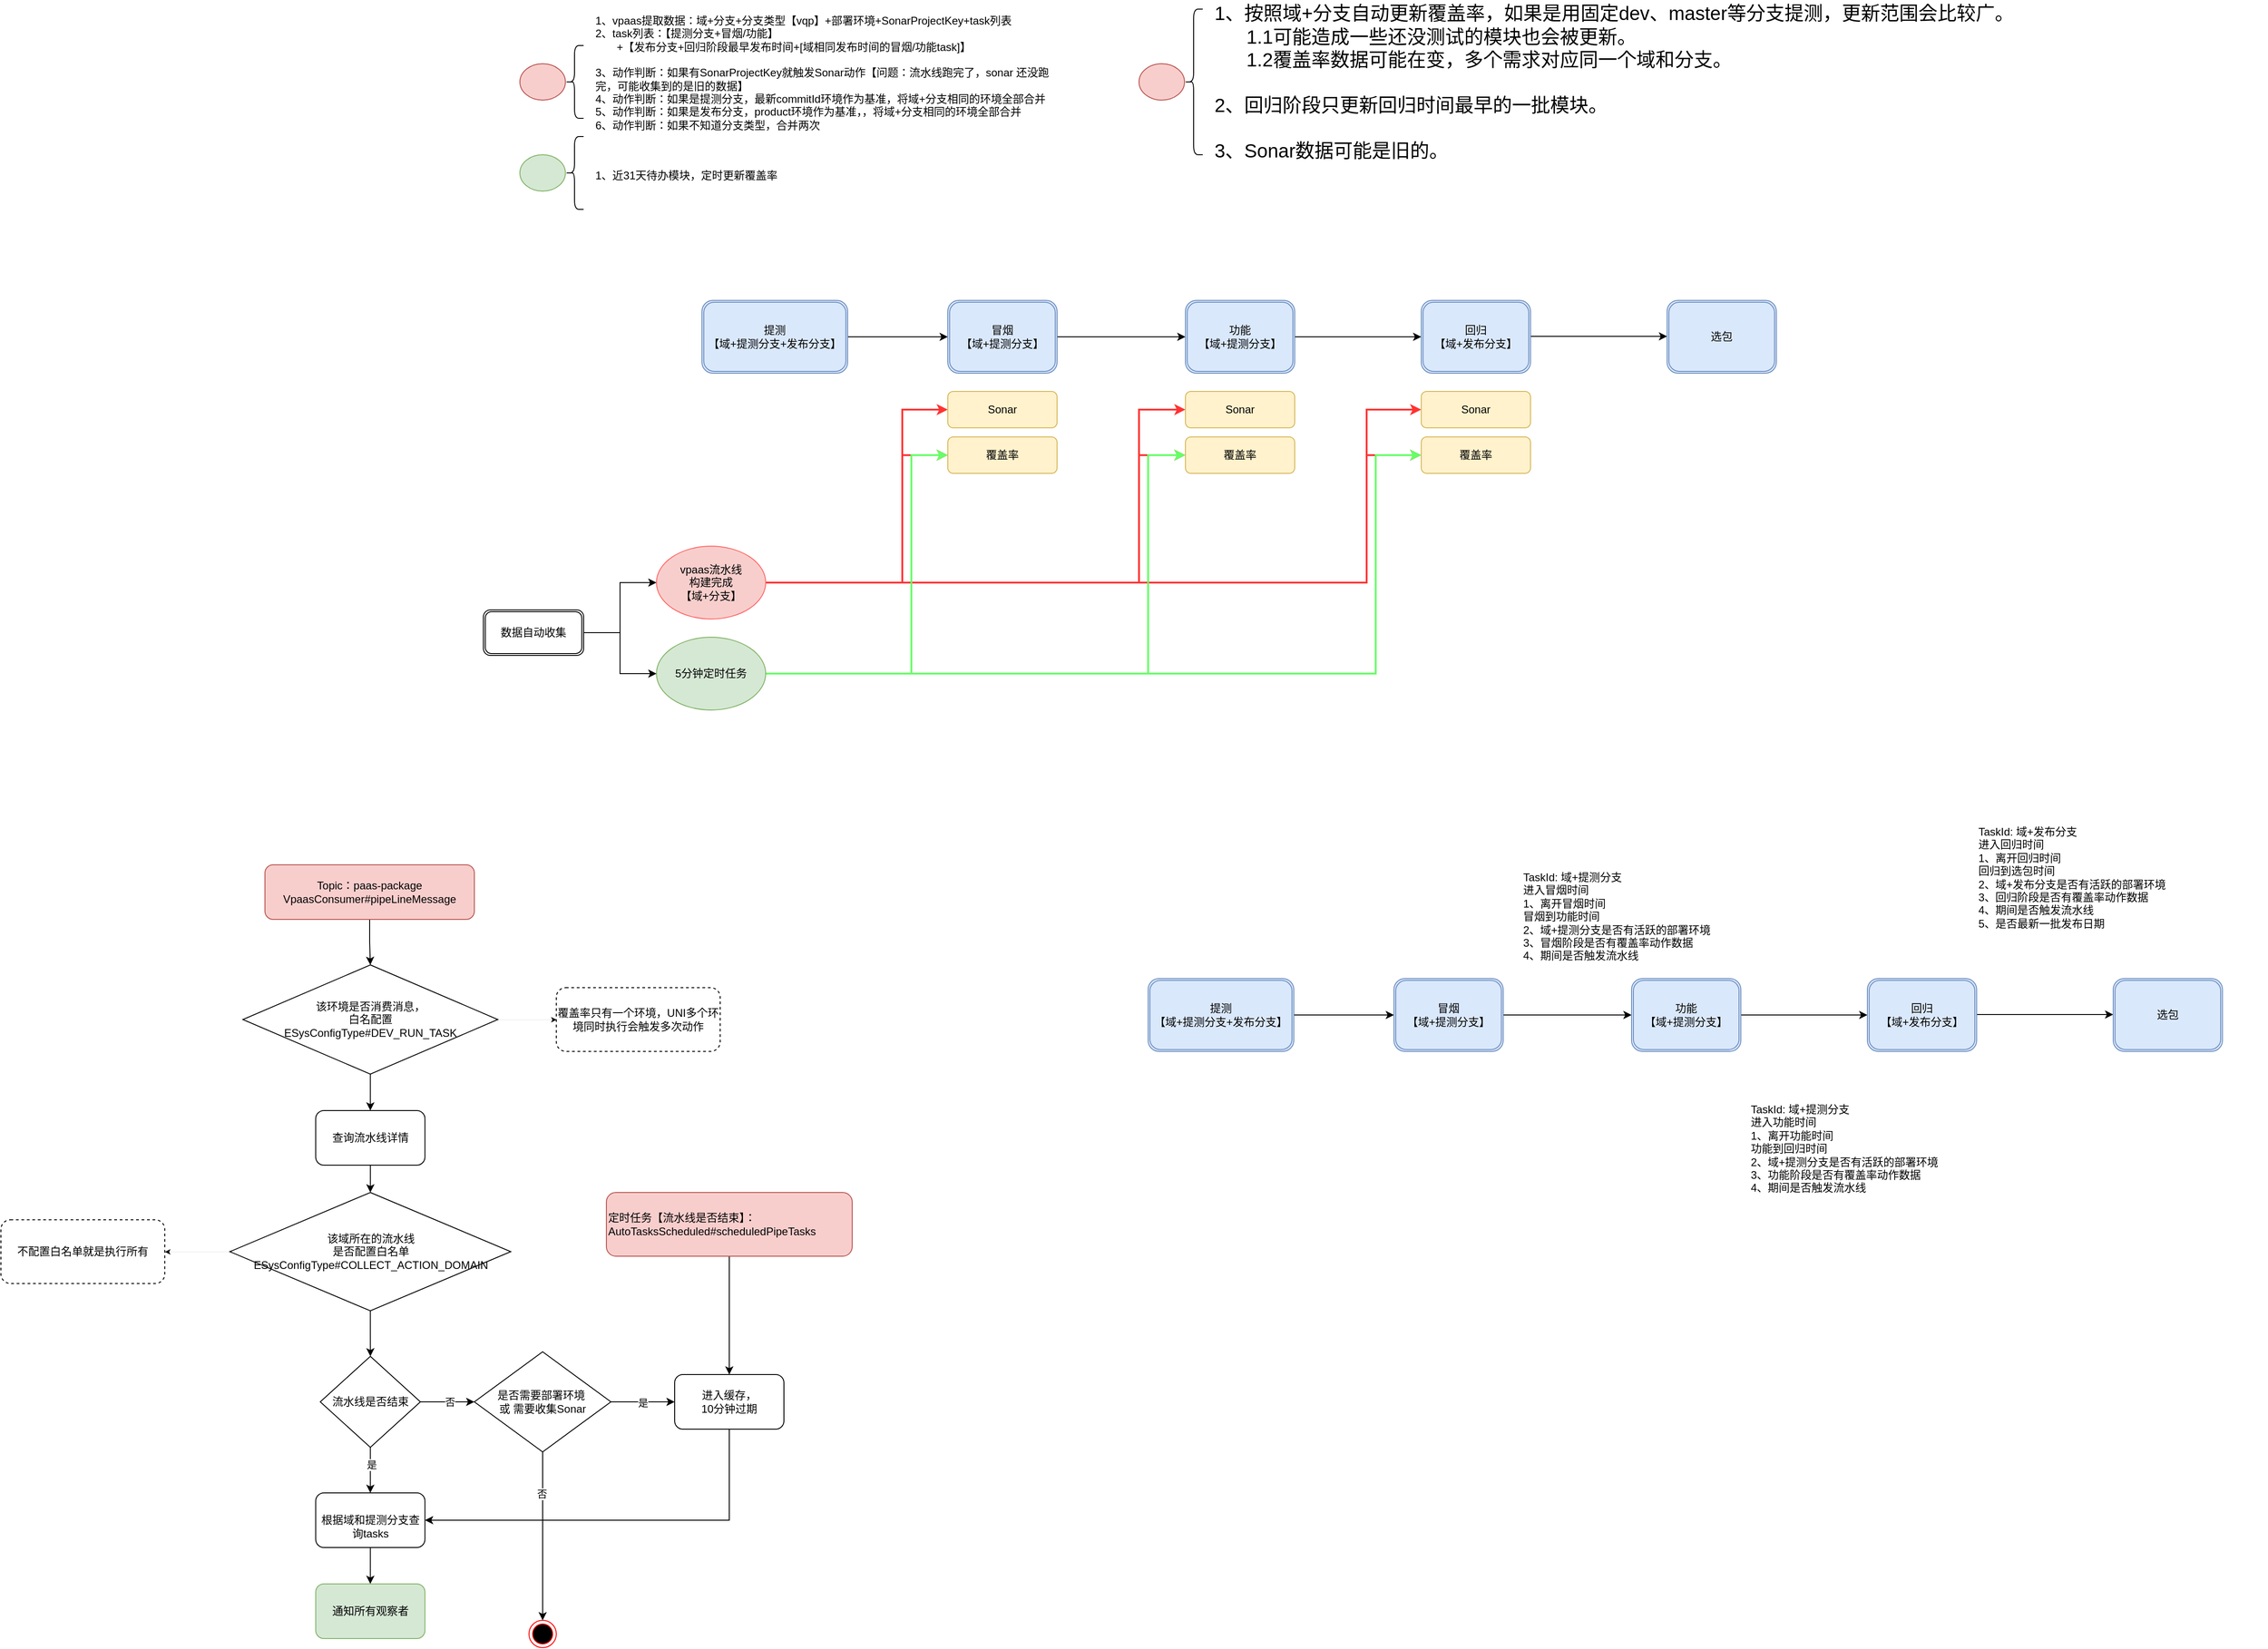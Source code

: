 <mxfile version="24.7.12">
  <diagram name="第 1 页" id="VxHALeBs2BCOJVHT1nt_">
    <mxGraphModel dx="3088" dy="746" grid="1" gridSize="10" guides="1" tooltips="1" connect="1" arrows="1" fold="1" page="1" pageScale="1" pageWidth="1654" pageHeight="1169" math="0" shadow="0">
      <root>
        <mxCell id="0" />
        <mxCell id="1" parent="0" />
        <mxCell id="tMMxIuNE6PGJ_qNbsWa4-6" style="edgeStyle=orthogonalEdgeStyle;rounded=0;orthogonalLoop=1;jettySize=auto;html=1;exitX=1;exitY=0.5;exitDx=0;exitDy=0;entryX=0;entryY=0.5;entryDx=0;entryDy=0;" parent="1" source="tMMxIuNE6PGJ_qNbsWa4-1" target="tMMxIuNE6PGJ_qNbsWa4-2" edge="1">
          <mxGeometry relative="1" as="geometry" />
        </mxCell>
        <mxCell id="tMMxIuNE6PGJ_qNbsWa4-1" value="提测&lt;div&gt;【域+提测分支+发布分支】&lt;/div&gt;" style="shape=ext;double=1;rounded=1;whiteSpace=wrap;html=1;fillColor=#dae8fc;strokeColor=#6c8ebf;" parent="1" vertex="1">
          <mxGeometry x="-440" y="420" width="160" height="80" as="geometry" />
        </mxCell>
        <mxCell id="tMMxIuNE6PGJ_qNbsWa4-7" style="edgeStyle=orthogonalEdgeStyle;rounded=0;orthogonalLoop=1;jettySize=auto;html=1;exitX=1;exitY=0.5;exitDx=0;exitDy=0;entryX=0;entryY=0.5;entryDx=0;entryDy=0;" parent="1" source="tMMxIuNE6PGJ_qNbsWa4-2" target="tMMxIuNE6PGJ_qNbsWa4-3" edge="1">
          <mxGeometry relative="1" as="geometry" />
        </mxCell>
        <mxCell id="tMMxIuNE6PGJ_qNbsWa4-2" value="冒烟&lt;div&gt;【域+提测分支】&lt;/div&gt;" style="shape=ext;double=1;rounded=1;whiteSpace=wrap;html=1;fillColor=#dae8fc;strokeColor=#6c8ebf;" parent="1" vertex="1">
          <mxGeometry x="-170" y="420" width="120" height="80" as="geometry" />
        </mxCell>
        <mxCell id="tMMxIuNE6PGJ_qNbsWa4-8" style="edgeStyle=orthogonalEdgeStyle;rounded=0;orthogonalLoop=1;jettySize=auto;html=1;exitX=1;exitY=0.5;exitDx=0;exitDy=0;entryX=0;entryY=0.5;entryDx=0;entryDy=0;" parent="1" source="tMMxIuNE6PGJ_qNbsWa4-3" target="tMMxIuNE6PGJ_qNbsWa4-4" edge="1">
          <mxGeometry relative="1" as="geometry" />
        </mxCell>
        <mxCell id="tMMxIuNE6PGJ_qNbsWa4-3" value="功能&lt;div&gt;【域+提测分支】&lt;/div&gt;" style="shape=ext;double=1;rounded=1;whiteSpace=wrap;html=1;fillColor=#dae8fc;strokeColor=#6c8ebf;" parent="1" vertex="1">
          <mxGeometry x="91" y="420" width="120" height="80" as="geometry" />
        </mxCell>
        <mxCell id="tMMxIuNE6PGJ_qNbsWa4-9" style="edgeStyle=orthogonalEdgeStyle;rounded=0;orthogonalLoop=1;jettySize=auto;html=1;exitX=1;exitY=0.5;exitDx=0;exitDy=0;entryX=0;entryY=0.5;entryDx=0;entryDy=0;" parent="1" edge="1">
          <mxGeometry relative="1" as="geometry">
            <mxPoint x="470" y="459.5" as="sourcePoint" />
            <mxPoint x="620" y="459.5" as="targetPoint" />
          </mxGeometry>
        </mxCell>
        <mxCell id="tMMxIuNE6PGJ_qNbsWa4-4" value="回归&lt;div&gt;【域+发布分支】&lt;/div&gt;" style="shape=ext;double=1;rounded=1;whiteSpace=wrap;html=1;fillColor=#dae8fc;strokeColor=#6c8ebf;" parent="1" vertex="1">
          <mxGeometry x="350" y="420" width="120" height="80" as="geometry" />
        </mxCell>
        <mxCell id="tMMxIuNE6PGJ_qNbsWa4-5" value="选包" style="shape=ext;double=1;rounded=1;whiteSpace=wrap;html=1;fillColor=#dae8fc;strokeColor=#6c8ebf;" parent="1" vertex="1">
          <mxGeometry x="620" y="420" width="120" height="80" as="geometry" />
        </mxCell>
        <mxCell id="cPDUq427SXMiCiDInlh4-6" style="edgeStyle=orthogonalEdgeStyle;rounded=0;orthogonalLoop=1;jettySize=auto;html=1;entryX=0;entryY=0.5;entryDx=0;entryDy=0;strokeColor=#FF3333;strokeWidth=2;" parent="1" source="tMMxIuNE6PGJ_qNbsWa4-11" target="tMMxIuNE6PGJ_qNbsWa4-25" edge="1">
          <mxGeometry relative="1" as="geometry">
            <Array as="points">
              <mxPoint x="-220" y="730" />
              <mxPoint x="-220" y="540" />
            </Array>
          </mxGeometry>
        </mxCell>
        <mxCell id="cPDUq427SXMiCiDInlh4-8" style="edgeStyle=orthogonalEdgeStyle;rounded=0;orthogonalLoop=1;jettySize=auto;html=1;entryX=0;entryY=0.5;entryDx=0;entryDy=0;strokeColor=#FF3333;strokeWidth=2;" parent="1" source="tMMxIuNE6PGJ_qNbsWa4-11" target="tMMxIuNE6PGJ_qNbsWa4-24" edge="1">
          <mxGeometry relative="1" as="geometry">
            <Array as="points">
              <mxPoint x="-220" y="730" />
              <mxPoint x="-220" y="590" />
            </Array>
          </mxGeometry>
        </mxCell>
        <mxCell id="cPDUq427SXMiCiDInlh4-9" style="edgeStyle=orthogonalEdgeStyle;rounded=0;orthogonalLoop=1;jettySize=auto;html=1;entryX=0;entryY=0.5;entryDx=0;entryDy=0;strokeWidth=2;strokeColor=#FF3333;" parent="1" source="tMMxIuNE6PGJ_qNbsWa4-11" target="cPDUq427SXMiCiDInlh4-2" edge="1">
          <mxGeometry relative="1" as="geometry">
            <mxPoint x="10" y="700" as="targetPoint" />
            <Array as="points">
              <mxPoint x="40" y="730" />
              <mxPoint x="40" y="540" />
            </Array>
          </mxGeometry>
        </mxCell>
        <mxCell id="cPDUq427SXMiCiDInlh4-10" style="edgeStyle=orthogonalEdgeStyle;rounded=0;orthogonalLoop=1;jettySize=auto;html=1;entryX=0;entryY=0.5;entryDx=0;entryDy=0;strokeWidth=2;strokeColor=#FF3333;" parent="1" source="tMMxIuNE6PGJ_qNbsWa4-11" target="cPDUq427SXMiCiDInlh4-1" edge="1">
          <mxGeometry relative="1" as="geometry">
            <Array as="points">
              <mxPoint x="40" y="730" />
              <mxPoint x="40" y="590" />
            </Array>
          </mxGeometry>
        </mxCell>
        <mxCell id="cPDUq427SXMiCiDInlh4-11" style="edgeStyle=orthogonalEdgeStyle;rounded=0;orthogonalLoop=1;jettySize=auto;html=1;entryX=0;entryY=0.5;entryDx=0;entryDy=0;strokeColor=#FF3333;strokeWidth=2;" parent="1" source="tMMxIuNE6PGJ_qNbsWa4-11" target="cPDUq427SXMiCiDInlh4-4" edge="1">
          <mxGeometry relative="1" as="geometry">
            <Array as="points">
              <mxPoint x="290" y="730" />
              <mxPoint x="290" y="540" />
            </Array>
          </mxGeometry>
        </mxCell>
        <mxCell id="cPDUq427SXMiCiDInlh4-12" style="edgeStyle=orthogonalEdgeStyle;rounded=0;orthogonalLoop=1;jettySize=auto;html=1;entryX=0;entryY=0.5;entryDx=0;entryDy=0;strokeColor=#FF3333;strokeWidth=2;" parent="1" source="tMMxIuNE6PGJ_qNbsWa4-11" target="cPDUq427SXMiCiDInlh4-3" edge="1">
          <mxGeometry relative="1" as="geometry">
            <Array as="points">
              <mxPoint x="290" y="730" />
              <mxPoint x="290" y="590" />
            </Array>
          </mxGeometry>
        </mxCell>
        <mxCell id="tMMxIuNE6PGJ_qNbsWa4-11" value="vpaas流水线&lt;div&gt;构建完成&lt;/div&gt;&lt;div&gt;【域+分支】&lt;/div&gt;" style="ellipse;whiteSpace=wrap;html=1;fillColor=#f8cecc;strokeColor=#FF6666;" parent="1" vertex="1">
          <mxGeometry x="-490" y="690" width="120" height="80" as="geometry" />
        </mxCell>
        <mxCell id="tMMxIuNE6PGJ_qNbsWa4-24" value="覆盖率" style="rounded=1;whiteSpace=wrap;html=1;fillColor=#fff2cc;strokeColor=#d6b656;" parent="1" vertex="1">
          <mxGeometry x="-170" y="570" width="120" height="40" as="geometry" />
        </mxCell>
        <mxCell id="tMMxIuNE6PGJ_qNbsWa4-25" value="Sonar" style="rounded=1;whiteSpace=wrap;html=1;fillColor=#fff2cc;strokeColor=#d6b656;" parent="1" vertex="1">
          <mxGeometry x="-170" y="520" width="120" height="40" as="geometry" />
        </mxCell>
        <mxCell id="cPDUq427SXMiCiDInlh4-1" value="覆盖率" style="rounded=1;whiteSpace=wrap;html=1;fillColor=#fff2cc;strokeColor=#d6b656;" parent="1" vertex="1">
          <mxGeometry x="91" y="570" width="120" height="40" as="geometry" />
        </mxCell>
        <mxCell id="cPDUq427SXMiCiDInlh4-2" value="Sonar" style="rounded=1;whiteSpace=wrap;html=1;fillColor=#fff2cc;strokeColor=#d6b656;" parent="1" vertex="1">
          <mxGeometry x="91" y="520" width="120" height="40" as="geometry" />
        </mxCell>
        <mxCell id="cPDUq427SXMiCiDInlh4-3" value="覆盖率" style="rounded=1;whiteSpace=wrap;html=1;fillColor=#fff2cc;strokeColor=#d6b656;" parent="1" vertex="1">
          <mxGeometry x="350" y="570" width="120" height="40" as="geometry" />
        </mxCell>
        <mxCell id="cPDUq427SXMiCiDInlh4-4" value="Sonar" style="rounded=1;whiteSpace=wrap;html=1;fillColor=#fff2cc;strokeColor=#d6b656;" parent="1" vertex="1">
          <mxGeometry x="350" y="520" width="120" height="40" as="geometry" />
        </mxCell>
        <mxCell id="cPDUq427SXMiCiDInlh4-14" style="edgeStyle=orthogonalEdgeStyle;rounded=0;orthogonalLoop=1;jettySize=auto;html=1;entryX=0;entryY=0.5;entryDx=0;entryDy=0;strokeWidth=2;strokeColor=#66FF66;" parent="1" source="cPDUq427SXMiCiDInlh4-13" target="tMMxIuNE6PGJ_qNbsWa4-24" edge="1">
          <mxGeometry relative="1" as="geometry">
            <Array as="points">
              <mxPoint x="-210" y="830" />
              <mxPoint x="-210" y="590" />
            </Array>
          </mxGeometry>
        </mxCell>
        <mxCell id="cPDUq427SXMiCiDInlh4-15" style="edgeStyle=orthogonalEdgeStyle;rounded=0;orthogonalLoop=1;jettySize=auto;html=1;entryX=0;entryY=0.5;entryDx=0;entryDy=0;strokeWidth=2;strokeColor=#66FF66;" parent="1" source="cPDUq427SXMiCiDInlh4-13" target="cPDUq427SXMiCiDInlh4-1" edge="1">
          <mxGeometry relative="1" as="geometry">
            <Array as="points">
              <mxPoint x="50" y="830" />
              <mxPoint x="50" y="590" />
            </Array>
          </mxGeometry>
        </mxCell>
        <mxCell id="cPDUq427SXMiCiDInlh4-16" style="edgeStyle=orthogonalEdgeStyle;rounded=0;orthogonalLoop=1;jettySize=auto;html=1;entryX=0;entryY=0.5;entryDx=0;entryDy=0;strokeColor=#66FF66;strokeWidth=2;" parent="1" source="cPDUq427SXMiCiDInlh4-13" target="cPDUq427SXMiCiDInlh4-3" edge="1">
          <mxGeometry relative="1" as="geometry">
            <Array as="points">
              <mxPoint x="300" y="830" />
              <mxPoint x="300" y="590" />
            </Array>
          </mxGeometry>
        </mxCell>
        <mxCell id="cPDUq427SXMiCiDInlh4-13" value="5分钟定时任务" style="ellipse;whiteSpace=wrap;html=1;fillColor=#d5e8d4;strokeColor=#82b366;" parent="1" vertex="1">
          <mxGeometry x="-490" y="790" width="120" height="80" as="geometry" />
        </mxCell>
        <mxCell id="cPDUq427SXMiCiDInlh4-18" style="edgeStyle=orthogonalEdgeStyle;rounded=0;orthogonalLoop=1;jettySize=auto;html=1;entryX=0;entryY=0.5;entryDx=0;entryDy=0;" parent="1" source="cPDUq427SXMiCiDInlh4-17" target="tMMxIuNE6PGJ_qNbsWa4-11" edge="1">
          <mxGeometry relative="1" as="geometry" />
        </mxCell>
        <mxCell id="cPDUq427SXMiCiDInlh4-19" style="edgeStyle=orthogonalEdgeStyle;rounded=0;orthogonalLoop=1;jettySize=auto;html=1;entryX=0;entryY=0.5;entryDx=0;entryDy=0;" parent="1" source="cPDUq427SXMiCiDInlh4-17" target="cPDUq427SXMiCiDInlh4-13" edge="1">
          <mxGeometry relative="1" as="geometry" />
        </mxCell>
        <mxCell id="cPDUq427SXMiCiDInlh4-17" value="数据自动收集" style="shape=ext;double=1;rounded=1;whiteSpace=wrap;html=1;" parent="1" vertex="1">
          <mxGeometry x="-680" y="760" width="110" height="50" as="geometry" />
        </mxCell>
        <mxCell id="cPDUq427SXMiCiDInlh4-20" value="" style="ellipse;whiteSpace=wrap;html=1;fillColor=#f8cecc;strokeColor=#b85450;" parent="1" vertex="1">
          <mxGeometry x="-640" y="160" width="50" height="40" as="geometry" />
        </mxCell>
        <mxCell id="cPDUq427SXMiCiDInlh4-21" value="" style="shape=curlyBracket;whiteSpace=wrap;html=1;rounded=1;labelPosition=left;verticalLabelPosition=middle;align=right;verticalAlign=middle;" parent="1" vertex="1">
          <mxGeometry x="-590" y="140" width="20" height="80" as="geometry" />
        </mxCell>
        <mxCell id="cPDUq427SXMiCiDInlh4-22" value="1、vpaas提取数据：域+分支+分支类型【vqp】+部署环境+SonarProjectKey+task列表&lt;div&gt;2、task列表：【提测分支+冒烟/功能】&lt;/div&gt;&lt;div&gt;&amp;nbsp; &amp;nbsp; &amp;nbsp; &amp;nbsp;+【发布分支+回归阶段最早发布时间+[域相同发布时间的冒烟/功能task]】&lt;/div&gt;&lt;div&gt;&lt;br&gt;&lt;/div&gt;&lt;div&gt;3、动作判断：如果有SonarProjectKey就触发Sonar动作【问题：流水线跑完了，sonar 还没跑完，可能收集到的是旧的数据】&lt;/div&gt;&lt;div&gt;4、动作判断：如果是提测分支，最新commitId环境作为基准，将域+分支相同的环境全部合并&lt;/div&gt;&lt;div&gt;5、动作判断：如果是发布分支，product环境作为基准，&lt;span style=&quot;background-color: initial;&quot;&gt;，将域+分支相同的环境全部合并&lt;/span&gt;&lt;/div&gt;&lt;div&gt;&lt;span style=&quot;background-color: initial;&quot;&gt;6、动作判断：如果不知道分支类型，合并两次&lt;/span&gt;&lt;/div&gt;" style="text;html=1;align=left;verticalAlign=middle;whiteSpace=wrap;rounded=0;" parent="1" vertex="1">
          <mxGeometry x="-559" y="110" width="519" height="120" as="geometry" />
        </mxCell>
        <mxCell id="cPDUq427SXMiCiDInlh4-23" value="" style="ellipse;whiteSpace=wrap;html=1;fillColor=#d5e8d4;strokeColor=#82b366;" parent="1" vertex="1">
          <mxGeometry x="-640" y="260" width="50" height="40" as="geometry" />
        </mxCell>
        <mxCell id="cPDUq427SXMiCiDInlh4-24" value="" style="shape=curlyBracket;whiteSpace=wrap;html=1;rounded=1;labelPosition=left;verticalLabelPosition=middle;align=right;verticalAlign=middle;" parent="1" vertex="1">
          <mxGeometry x="-590" y="240" width="20" height="80" as="geometry" />
        </mxCell>
        <mxCell id="cPDUq427SXMiCiDInlh4-25" value="&lt;br&gt;&lt;div&gt;1、近31天待办模块，定时更新覆盖率&lt;/div&gt;" style="text;html=1;align=left;verticalAlign=middle;whiteSpace=wrap;rounded=0;" parent="1" vertex="1">
          <mxGeometry x="-559" y="240" width="479" height="70" as="geometry" />
        </mxCell>
        <mxCell id="cPDUq427SXMiCiDInlh4-26" value="" style="ellipse;whiteSpace=wrap;html=1;fillColor=#f8cecc;strokeColor=#b85450;" parent="1" vertex="1">
          <mxGeometry x="40" y="160" width="50" height="40" as="geometry" />
        </mxCell>
        <mxCell id="cPDUq427SXMiCiDInlh4-27" value="" style="shape=curlyBracket;whiteSpace=wrap;html=1;rounded=1;labelPosition=left;verticalLabelPosition=middle;align=right;verticalAlign=middle;" parent="1" vertex="1">
          <mxGeometry x="90" y="100" width="20" height="160" as="geometry" />
        </mxCell>
        <mxCell id="cPDUq427SXMiCiDInlh4-28" value="&lt;font style=&quot;font-size: 21px;&quot;&gt;1、按照域+分支自动更新覆盖率，如果是用固定dev、master等分支提测，更新范围会比较广。&lt;/font&gt;&lt;div style=&quot;font-size: 21px;&quot;&gt;&lt;font style=&quot;font-size: 21px;&quot;&gt;&amp;nbsp; &amp;nbsp; &amp;nbsp; 1.1可能造成一些还没测试的模块也会被更新。&lt;/font&gt;&lt;/div&gt;&lt;div style=&quot;font-size: 21px;&quot;&gt;&lt;font style=&quot;font-size: 21px;&quot;&gt;&amp;nbsp; &amp;nbsp; &amp;nbsp; 1.2覆盖率数据可能在变，多个需求对应同一个域和分支。&lt;br&gt;&lt;/font&gt;&lt;div&gt;&lt;font style=&quot;font-size: 21px;&quot;&gt;&lt;br&gt;&lt;/font&gt;&lt;/div&gt;&lt;div&gt;&lt;font style=&quot;font-size: 21px;&quot;&gt;2、回归阶段只更新回归时间最早的一批模块。&lt;/font&gt;&lt;/div&gt;&lt;div&gt;&lt;font style=&quot;font-size: 21px;&quot;&gt;&lt;br&gt;&lt;/font&gt;&lt;/div&gt;&lt;/div&gt;&lt;div style=&quot;font-size: 21px;&quot;&gt;&lt;font style=&quot;font-size: 21px;&quot;&gt;3、Sonar数据可能是旧的。&lt;/font&gt;&lt;/div&gt;" style="text;html=1;align=left;verticalAlign=middle;whiteSpace=wrap;rounded=0;" parent="1" vertex="1">
          <mxGeometry x="121" y="90" width="889" height="180" as="geometry" />
        </mxCell>
        <mxCell id="-n-mYaJxRUFdaAe6cYOS-5" style="edgeStyle=orthogonalEdgeStyle;rounded=0;orthogonalLoop=1;jettySize=auto;html=1;entryX=0.5;entryY=0;entryDx=0;entryDy=0;" edge="1" parent="1" source="-n-mYaJxRUFdaAe6cYOS-1" target="-n-mYaJxRUFdaAe6cYOS-2">
          <mxGeometry relative="1" as="geometry" />
        </mxCell>
        <mxCell id="-n-mYaJxRUFdaAe6cYOS-1" value="&lt;div&gt;Topic：paas-package&lt;/div&gt;VpaasConsumer#pipeLineMessage" style="rounded=1;whiteSpace=wrap;html=1;fillColor=#f8cecc;strokeColor=#b85450;" vertex="1" parent="1">
          <mxGeometry x="-920" y="1040" width="230" height="60" as="geometry" />
        </mxCell>
        <mxCell id="-n-mYaJxRUFdaAe6cYOS-6" style="edgeStyle=orthogonalEdgeStyle;rounded=0;orthogonalLoop=1;jettySize=auto;html=1;" edge="1" parent="1" source="-n-mYaJxRUFdaAe6cYOS-2" target="-n-mYaJxRUFdaAe6cYOS-4">
          <mxGeometry relative="1" as="geometry" />
        </mxCell>
        <mxCell id="-n-mYaJxRUFdaAe6cYOS-35" style="edgeStyle=orthogonalEdgeStyle;rounded=0;orthogonalLoop=1;jettySize=auto;html=1;entryX=0;entryY=0.5;entryDx=0;entryDy=0;strokeWidth=0;" edge="1" parent="1" source="-n-mYaJxRUFdaAe6cYOS-2" target="-n-mYaJxRUFdaAe6cYOS-34">
          <mxGeometry relative="1" as="geometry" />
        </mxCell>
        <mxCell id="-n-mYaJxRUFdaAe6cYOS-2" value="该环境是否消费消息，&lt;div&gt;白名配置&lt;/div&gt;&lt;div&gt;&lt;span style=&quot;background-color: initial;&quot;&gt;ESysConfigType#DEV_RUN_TASK&lt;/span&gt;&lt;/div&gt;" style="rhombus;whiteSpace=wrap;html=1;" vertex="1" parent="1">
          <mxGeometry x="-944.25" y="1150" width="280" height="120" as="geometry" />
        </mxCell>
        <mxCell id="-n-mYaJxRUFdaAe6cYOS-12" style="edgeStyle=orthogonalEdgeStyle;rounded=0;orthogonalLoop=1;jettySize=auto;html=1;" edge="1" parent="1" source="-n-mYaJxRUFdaAe6cYOS-3" target="-n-mYaJxRUFdaAe6cYOS-8">
          <mxGeometry relative="1" as="geometry" />
        </mxCell>
        <mxCell id="-n-mYaJxRUFdaAe6cYOS-37" style="edgeStyle=orthogonalEdgeStyle;rounded=0;orthogonalLoop=1;jettySize=auto;html=1;entryX=1;entryY=0.5;entryDx=0;entryDy=0;strokeWidth=0;" edge="1" parent="1" source="-n-mYaJxRUFdaAe6cYOS-3" target="-n-mYaJxRUFdaAe6cYOS-36">
          <mxGeometry relative="1" as="geometry" />
        </mxCell>
        <mxCell id="-n-mYaJxRUFdaAe6cYOS-3" value="该域所在的流水线&lt;div&gt;是否配置白名单&lt;/div&gt;&lt;div&gt;&lt;span style=&quot;background-color: initial;&quot;&gt;ESysConfigType#COLLECT_ACTION_DOMAIN&lt;/span&gt;&lt;br&gt;&lt;/div&gt;" style="rhombus;whiteSpace=wrap;html=1;" vertex="1" parent="1">
          <mxGeometry x="-958.5" y="1400" width="308.5" height="130" as="geometry" />
        </mxCell>
        <mxCell id="-n-mYaJxRUFdaAe6cYOS-7" style="edgeStyle=orthogonalEdgeStyle;rounded=0;orthogonalLoop=1;jettySize=auto;html=1;entryX=0.5;entryY=0;entryDx=0;entryDy=0;" edge="1" parent="1" source="-n-mYaJxRUFdaAe6cYOS-4" target="-n-mYaJxRUFdaAe6cYOS-3">
          <mxGeometry relative="1" as="geometry" />
        </mxCell>
        <mxCell id="-n-mYaJxRUFdaAe6cYOS-4" value="&lt;div&gt;查询流水线详情&lt;/div&gt;" style="rounded=1;whiteSpace=wrap;html=1;" vertex="1" parent="1">
          <mxGeometry x="-864.25" y="1310" width="120" height="60" as="geometry" />
        </mxCell>
        <mxCell id="-n-mYaJxRUFdaAe6cYOS-21" style="edgeStyle=orthogonalEdgeStyle;rounded=0;orthogonalLoop=1;jettySize=auto;html=1;entryX=0;entryY=0.5;entryDx=0;entryDy=0;" edge="1" parent="1" source="-n-mYaJxRUFdaAe6cYOS-8" target="-n-mYaJxRUFdaAe6cYOS-9">
          <mxGeometry relative="1" as="geometry" />
        </mxCell>
        <mxCell id="-n-mYaJxRUFdaAe6cYOS-22" value="否" style="edgeLabel;html=1;align=center;verticalAlign=middle;resizable=0;points=[];" vertex="1" connectable="0" parent="-n-mYaJxRUFdaAe6cYOS-21">
          <mxGeometry x="0.055" relative="1" as="geometry">
            <mxPoint as="offset" />
          </mxGeometry>
        </mxCell>
        <mxCell id="-n-mYaJxRUFdaAe6cYOS-23" style="edgeStyle=orthogonalEdgeStyle;rounded=0;orthogonalLoop=1;jettySize=auto;html=1;entryX=0.5;entryY=0;entryDx=0;entryDy=0;" edge="1" parent="1" source="-n-mYaJxRUFdaAe6cYOS-8" target="-n-mYaJxRUFdaAe6cYOS-10">
          <mxGeometry relative="1" as="geometry" />
        </mxCell>
        <mxCell id="-n-mYaJxRUFdaAe6cYOS-24" value="是" style="edgeLabel;html=1;align=center;verticalAlign=middle;resizable=0;points=[];" vertex="1" connectable="0" parent="-n-mYaJxRUFdaAe6cYOS-23">
          <mxGeometry x="-0.261" y="1" relative="1" as="geometry">
            <mxPoint as="offset" />
          </mxGeometry>
        </mxCell>
        <mxCell id="-n-mYaJxRUFdaAe6cYOS-8" value="流水线是否结束" style="rhombus;whiteSpace=wrap;html=1;" vertex="1" parent="1">
          <mxGeometry x="-859.25" y="1580" width="110" height="100" as="geometry" />
        </mxCell>
        <mxCell id="-n-mYaJxRUFdaAe6cYOS-25" style="edgeStyle=orthogonalEdgeStyle;rounded=0;orthogonalLoop=1;jettySize=auto;html=1;" edge="1" parent="1" source="-n-mYaJxRUFdaAe6cYOS-9" target="-n-mYaJxRUFdaAe6cYOS-17">
          <mxGeometry relative="1" as="geometry" />
        </mxCell>
        <mxCell id="-n-mYaJxRUFdaAe6cYOS-26" value="否" style="edgeLabel;html=1;align=center;verticalAlign=middle;resizable=0;points=[];" vertex="1" connectable="0" parent="-n-mYaJxRUFdaAe6cYOS-25">
          <mxGeometry x="-0.507" y="-1" relative="1" as="geometry">
            <mxPoint as="offset" />
          </mxGeometry>
        </mxCell>
        <mxCell id="-n-mYaJxRUFdaAe6cYOS-28" style="edgeStyle=orthogonalEdgeStyle;rounded=0;orthogonalLoop=1;jettySize=auto;html=1;entryX=0;entryY=0.5;entryDx=0;entryDy=0;" edge="1" parent="1" source="-n-mYaJxRUFdaAe6cYOS-9" target="-n-mYaJxRUFdaAe6cYOS-27">
          <mxGeometry relative="1" as="geometry" />
        </mxCell>
        <mxCell id="-n-mYaJxRUFdaAe6cYOS-29" value="是" style="edgeLabel;html=1;align=center;verticalAlign=middle;resizable=0;points=[];" vertex="1" connectable="0" parent="-n-mYaJxRUFdaAe6cYOS-28">
          <mxGeometry y="-1" relative="1" as="geometry">
            <mxPoint as="offset" />
          </mxGeometry>
        </mxCell>
        <mxCell id="-n-mYaJxRUFdaAe6cYOS-9" value="是否需要部署环境&amp;nbsp;&lt;div&gt;或 需要收集Sonar&lt;/div&gt;" style="rhombus;whiteSpace=wrap;html=1;" vertex="1" parent="1">
          <mxGeometry x="-690" y="1575" width="150" height="110" as="geometry" />
        </mxCell>
        <mxCell id="-n-mYaJxRUFdaAe6cYOS-15" style="edgeStyle=orthogonalEdgeStyle;rounded=0;orthogonalLoop=1;jettySize=auto;html=1;entryX=0.5;entryY=0;entryDx=0;entryDy=0;" edge="1" parent="1" source="-n-mYaJxRUFdaAe6cYOS-10" target="-n-mYaJxRUFdaAe6cYOS-11">
          <mxGeometry relative="1" as="geometry" />
        </mxCell>
        <mxCell id="-n-mYaJxRUFdaAe6cYOS-10" value="&lt;br&gt;&lt;div&gt;根据域和提测分支查询tasks&lt;/div&gt;" style="rounded=1;whiteSpace=wrap;html=1;" vertex="1" parent="1">
          <mxGeometry x="-864.25" y="1730" width="120" height="60" as="geometry" />
        </mxCell>
        <mxCell id="-n-mYaJxRUFdaAe6cYOS-11" value="通知所有观察者" style="rounded=1;whiteSpace=wrap;html=1;fillColor=#d5e8d4;strokeColor=#82b366;" vertex="1" parent="1">
          <mxGeometry x="-864.25" y="1830" width="120" height="60" as="geometry" />
        </mxCell>
        <mxCell id="-n-mYaJxRUFdaAe6cYOS-17" value="" style="ellipse;html=1;shape=endState;fillColor=#000000;strokeColor=#ff0000;" vertex="1" parent="1">
          <mxGeometry x="-630" y="1870" width="30" height="30" as="geometry" />
        </mxCell>
        <mxCell id="-n-mYaJxRUFdaAe6cYOS-33" style="edgeStyle=orthogonalEdgeStyle;rounded=0;orthogonalLoop=1;jettySize=auto;html=1;entryX=1;entryY=0.5;entryDx=0;entryDy=0;" edge="1" parent="1" source="-n-mYaJxRUFdaAe6cYOS-27" target="-n-mYaJxRUFdaAe6cYOS-10">
          <mxGeometry relative="1" as="geometry">
            <Array as="points">
              <mxPoint x="-410" y="1760" />
            </Array>
          </mxGeometry>
        </mxCell>
        <mxCell id="-n-mYaJxRUFdaAe6cYOS-27" value="进入缓存，&lt;div&gt;10分钟过期&lt;/div&gt;" style="rounded=1;whiteSpace=wrap;html=1;" vertex="1" parent="1">
          <mxGeometry x="-470" y="1600" width="120" height="60" as="geometry" />
        </mxCell>
        <mxCell id="-n-mYaJxRUFdaAe6cYOS-32" style="edgeStyle=orthogonalEdgeStyle;rounded=0;orthogonalLoop=1;jettySize=auto;html=1;entryX=0.5;entryY=0;entryDx=0;entryDy=0;" edge="1" parent="1" source="-n-mYaJxRUFdaAe6cYOS-31" target="-n-mYaJxRUFdaAe6cYOS-27">
          <mxGeometry relative="1" as="geometry" />
        </mxCell>
        <mxCell id="-n-mYaJxRUFdaAe6cYOS-31" value="定时任务【流水线是否结束】：&lt;div&gt;AutoTasksScheduled#scheduledPipeTasks&lt;/div&gt;" style="rounded=1;whiteSpace=wrap;html=1;align=left;fillColor=#f8cecc;strokeColor=#b85450;" vertex="1" parent="1">
          <mxGeometry x="-545" y="1400" width="270" height="70" as="geometry" />
        </mxCell>
        <mxCell id="-n-mYaJxRUFdaAe6cYOS-34" value="覆盖率只有一个环境，UNI多个环境同时执行会触发多次动作" style="rounded=1;whiteSpace=wrap;html=1;dashed=1;" vertex="1" parent="1">
          <mxGeometry x="-600" y="1175" width="180" height="70" as="geometry" />
        </mxCell>
        <mxCell id="-n-mYaJxRUFdaAe6cYOS-36" value="不配置白名单就是执行所有" style="rounded=1;whiteSpace=wrap;html=1;dashed=1;" vertex="1" parent="1">
          <mxGeometry x="-1210" y="1430" width="180" height="70" as="geometry" />
        </mxCell>
        <mxCell id="-n-mYaJxRUFdaAe6cYOS-38" style="edgeStyle=orthogonalEdgeStyle;rounded=0;orthogonalLoop=1;jettySize=auto;html=1;exitX=1;exitY=0.5;exitDx=0;exitDy=0;entryX=0;entryY=0.5;entryDx=0;entryDy=0;" edge="1" parent="1" source="-n-mYaJxRUFdaAe6cYOS-39" target="-n-mYaJxRUFdaAe6cYOS-41">
          <mxGeometry relative="1" as="geometry" />
        </mxCell>
        <mxCell id="-n-mYaJxRUFdaAe6cYOS-39" value="提测&lt;div&gt;【域+提测分支+发布分支】&lt;/div&gt;" style="shape=ext;double=1;rounded=1;whiteSpace=wrap;html=1;fillColor=#dae8fc;strokeColor=#6c8ebf;" vertex="1" parent="1">
          <mxGeometry x="50" y="1165" width="160" height="80" as="geometry" />
        </mxCell>
        <mxCell id="-n-mYaJxRUFdaAe6cYOS-40" style="edgeStyle=orthogonalEdgeStyle;rounded=0;orthogonalLoop=1;jettySize=auto;html=1;exitX=1;exitY=0.5;exitDx=0;exitDy=0;entryX=0;entryY=0.5;entryDx=0;entryDy=0;" edge="1" parent="1" source="-n-mYaJxRUFdaAe6cYOS-41" target="-n-mYaJxRUFdaAe6cYOS-43">
          <mxGeometry relative="1" as="geometry" />
        </mxCell>
        <mxCell id="-n-mYaJxRUFdaAe6cYOS-41" value="冒烟&lt;div&gt;【域+提测分支】&lt;/div&gt;" style="shape=ext;double=1;rounded=1;whiteSpace=wrap;html=1;fillColor=#dae8fc;strokeColor=#6c8ebf;" vertex="1" parent="1">
          <mxGeometry x="320" y="1165" width="120" height="80" as="geometry" />
        </mxCell>
        <mxCell id="-n-mYaJxRUFdaAe6cYOS-42" style="edgeStyle=orthogonalEdgeStyle;rounded=0;orthogonalLoop=1;jettySize=auto;html=1;exitX=1;exitY=0.5;exitDx=0;exitDy=0;entryX=0;entryY=0.5;entryDx=0;entryDy=0;" edge="1" parent="1" source="-n-mYaJxRUFdaAe6cYOS-43" target="-n-mYaJxRUFdaAe6cYOS-45">
          <mxGeometry relative="1" as="geometry" />
        </mxCell>
        <mxCell id="-n-mYaJxRUFdaAe6cYOS-43" value="功能&lt;div&gt;【域+提测分支】&lt;/div&gt;" style="shape=ext;double=1;rounded=1;whiteSpace=wrap;html=1;fillColor=#dae8fc;strokeColor=#6c8ebf;" vertex="1" parent="1">
          <mxGeometry x="581" y="1165" width="120" height="80" as="geometry" />
        </mxCell>
        <mxCell id="-n-mYaJxRUFdaAe6cYOS-44" style="edgeStyle=orthogonalEdgeStyle;rounded=0;orthogonalLoop=1;jettySize=auto;html=1;exitX=1;exitY=0.5;exitDx=0;exitDy=0;entryX=0;entryY=0.5;entryDx=0;entryDy=0;" edge="1" parent="1">
          <mxGeometry relative="1" as="geometry">
            <mxPoint x="960" y="1204.5" as="sourcePoint" />
            <mxPoint x="1110" y="1204.5" as="targetPoint" />
          </mxGeometry>
        </mxCell>
        <mxCell id="-n-mYaJxRUFdaAe6cYOS-45" value="回归&lt;div&gt;【域+发布分支】&lt;/div&gt;" style="shape=ext;double=1;rounded=1;whiteSpace=wrap;html=1;fillColor=#dae8fc;strokeColor=#6c8ebf;" vertex="1" parent="1">
          <mxGeometry x="840" y="1165" width="120" height="80" as="geometry" />
        </mxCell>
        <mxCell id="-n-mYaJxRUFdaAe6cYOS-46" value="选包" style="shape=ext;double=1;rounded=1;whiteSpace=wrap;html=1;fillColor=#dae8fc;strokeColor=#6c8ebf;" vertex="1" parent="1">
          <mxGeometry x="1110" y="1165" width="120" height="80" as="geometry" />
        </mxCell>
        <mxCell id="-n-mYaJxRUFdaAe6cYOS-48" value="TaskId: 域+提测分支&lt;div&gt;进入冒烟时间&lt;br&gt;&lt;div&gt;1、离开冒烟时间&lt;/div&gt;&lt;div&gt;冒烟到功能时间&lt;br&gt;&lt;div&gt;2、域+提测分支是否有活跃的部署环境&lt;/div&gt;&lt;/div&gt;&lt;div&gt;3、冒烟阶段是否有覆盖率动作数据&lt;/div&gt;&lt;div&gt;4、&lt;span style=&quot;background-color: initial;&quot;&gt;期间&lt;/span&gt;&lt;span style=&quot;background-color: initial;&quot;&gt;是否触发流水线&lt;/span&gt;&lt;/div&gt;&lt;/div&gt;&lt;div&gt;&lt;br&gt;&lt;/div&gt;" style="text;html=1;align=left;verticalAlign=top;whiteSpace=wrap;rounded=0;" vertex="1" parent="1">
          <mxGeometry x="460" y="1040" width="310" height="140" as="geometry" />
        </mxCell>
        <mxCell id="-n-mYaJxRUFdaAe6cYOS-49" value="TaskId: 域+发布分支&lt;div&gt;进入回归时间&lt;/div&gt;&lt;div&gt;1、离开回归时间&lt;br&gt;&lt;div&gt;回归到选包时间&lt;/div&gt;&lt;div&gt;2、域+发布分支是否有活跃的部署环境&lt;/div&gt;&lt;/div&gt;&lt;div&gt;3、回归阶段是否有覆盖率动作数据&lt;/div&gt;&lt;div&gt;4、期间是否触发流水线&lt;/div&gt;&lt;div&gt;5、是否最新一批发布日期&lt;/div&gt;" style="text;html=1;align=left;verticalAlign=top;whiteSpace=wrap;rounded=0;" vertex="1" parent="1">
          <mxGeometry x="960" y="990" width="319" height="90" as="geometry" />
        </mxCell>
        <mxCell id="-n-mYaJxRUFdaAe6cYOS-50" value="TaskId: 域+提测分支&lt;div&gt;进入功能时间&lt;/div&gt;&lt;div&gt;1、离开功能时间&lt;/div&gt;&lt;div&gt;功能到回归时间&lt;br&gt;&lt;div&gt;2、域+提测分支是否有活跃的部署环境&lt;/div&gt;&lt;/div&gt;&lt;div&gt;3、功能阶段是否有覆盖率动作数据&lt;/div&gt;&lt;div&gt;4、期间是否触发流水线&lt;/div&gt;" style="text;html=1;align=left;verticalAlign=top;whiteSpace=wrap;rounded=0;" vertex="1" parent="1">
          <mxGeometry x="710" y="1295" width="310" height="155" as="geometry" />
        </mxCell>
      </root>
    </mxGraphModel>
  </diagram>
</mxfile>
